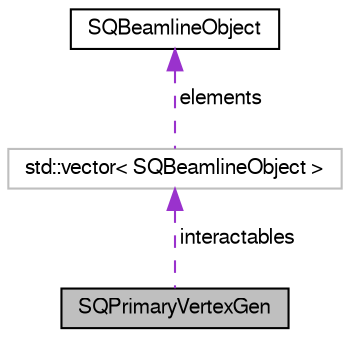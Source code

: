 digraph "SQPrimaryVertexGen"
{
  bgcolor="transparent";
  edge [fontname="FreeSans",fontsize="10",labelfontname="FreeSans",labelfontsize="10"];
  node [fontname="FreeSans",fontsize="10",shape=record];
  Node1 [label="SQPrimaryVertexGen",height=0.2,width=0.4,color="black", fillcolor="grey75", style="filled" fontcolor="black"];
  Node2 -> Node1 [dir="back",color="darkorchid3",fontsize="10",style="dashed",label=" interactables" ,fontname="FreeSans"];
  Node2 [label="std::vector\< SQBeamlineObject \>",height=0.2,width=0.4,color="grey75"];
  Node3 -> Node2 [dir="back",color="darkorchid3",fontsize="10",style="dashed",label=" elements" ,fontname="FreeSans"];
  Node3 [label="SQBeamlineObject",height=0.2,width=0.4,color="black",URL="$d5/d7b/classSQBeamlineObject.html"];
}
